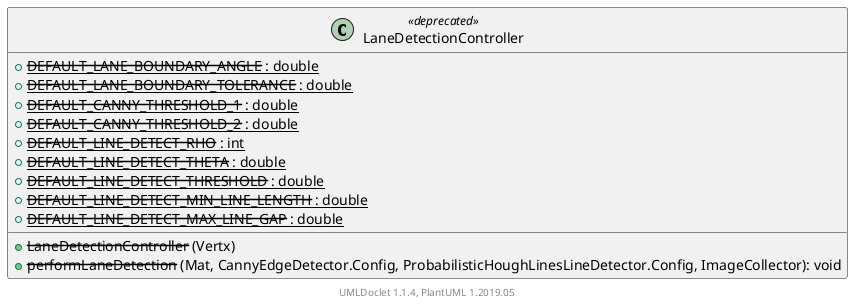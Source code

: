 @startuml

    class LaneDetectionController <<deprecated>> [[LaneDetectionController.html]] {
        {static} + --DEFAULT_LANE_BOUNDARY_ANGLE-- : double
        {static} + --DEFAULT_LANE_BOUNDARY_TOLERANCE-- : double
        {static} + --DEFAULT_CANNY_THRESHOLD_1-- : double
        {static} + --DEFAULT_CANNY_THRESHOLD_2-- : double
        {static} + --DEFAULT_LINE_DETECT_RHO-- : int
        {static} + --DEFAULT_LINE_DETECT_THETA-- : double
        {static} + --DEFAULT_LINE_DETECT_THRESHOLD-- : double
        {static} + --DEFAULT_LINE_DETECT_MIN_LINE_LENGTH-- : double
        {static} + --DEFAULT_LINE_DETECT_MAX_LINE_GAP-- : double
        + --LaneDetectionController-- (Vertx)
        + --performLaneDetection-- (Mat, CannyEdgeDetector.Config, ProbabilisticHoughLinesLineDetector.Config, ImageCollector): void
    }


    center footer UMLDoclet 1.1.4, PlantUML 1.2019.05
@enduml
